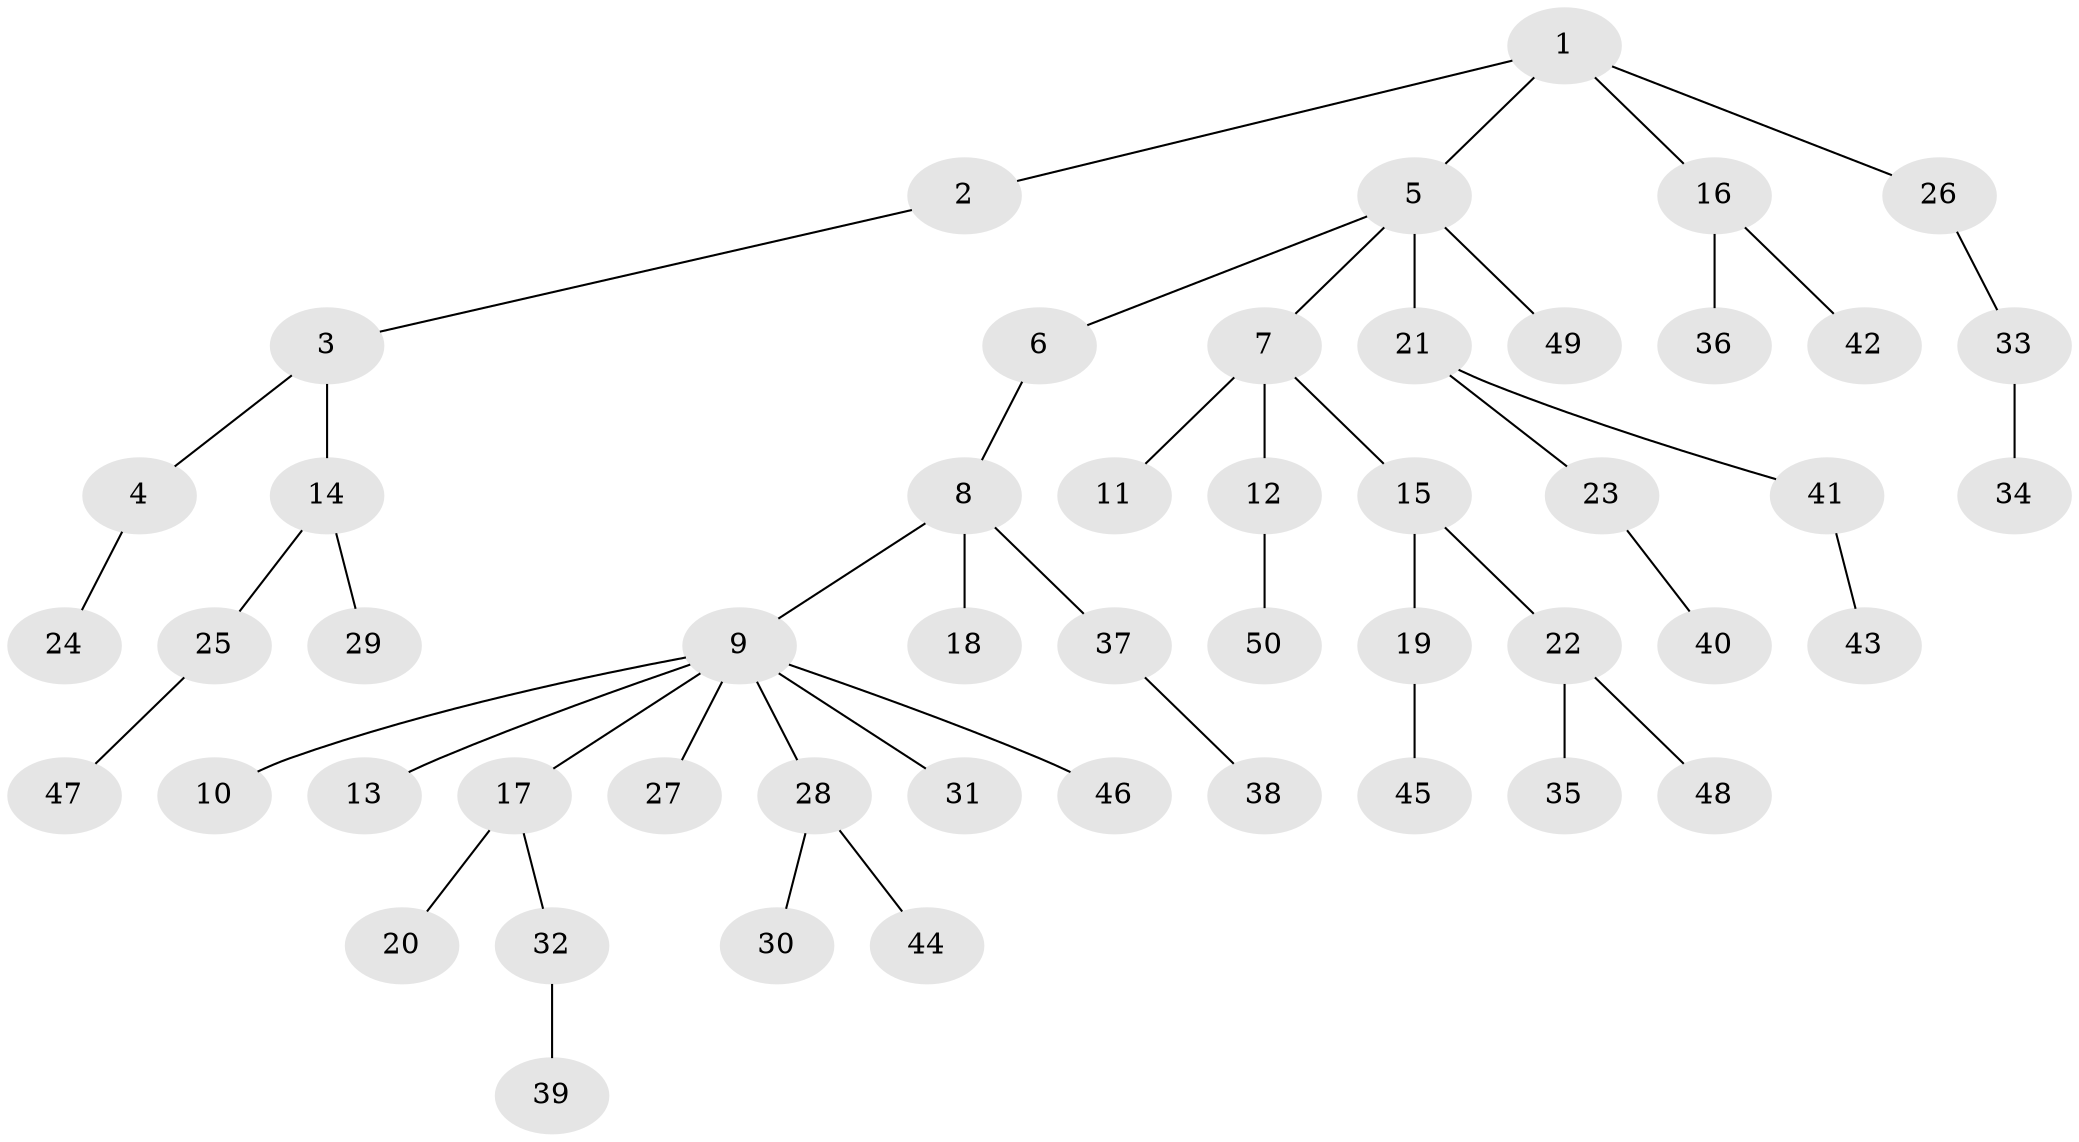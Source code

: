 // coarse degree distribution, {4: 0.0625, 3: 0.125, 1: 0.59375, 6: 0.03125, 7: 0.03125, 2: 0.15625}
// Generated by graph-tools (version 1.1) at 2025/42/03/06/25 10:42:02]
// undirected, 50 vertices, 49 edges
graph export_dot {
graph [start="1"]
  node [color=gray90,style=filled];
  1;
  2;
  3;
  4;
  5;
  6;
  7;
  8;
  9;
  10;
  11;
  12;
  13;
  14;
  15;
  16;
  17;
  18;
  19;
  20;
  21;
  22;
  23;
  24;
  25;
  26;
  27;
  28;
  29;
  30;
  31;
  32;
  33;
  34;
  35;
  36;
  37;
  38;
  39;
  40;
  41;
  42;
  43;
  44;
  45;
  46;
  47;
  48;
  49;
  50;
  1 -- 2;
  1 -- 5;
  1 -- 16;
  1 -- 26;
  2 -- 3;
  3 -- 4;
  3 -- 14;
  4 -- 24;
  5 -- 6;
  5 -- 7;
  5 -- 21;
  5 -- 49;
  6 -- 8;
  7 -- 11;
  7 -- 12;
  7 -- 15;
  8 -- 9;
  8 -- 18;
  8 -- 37;
  9 -- 10;
  9 -- 13;
  9 -- 17;
  9 -- 27;
  9 -- 28;
  9 -- 31;
  9 -- 46;
  12 -- 50;
  14 -- 25;
  14 -- 29;
  15 -- 19;
  15 -- 22;
  16 -- 36;
  16 -- 42;
  17 -- 20;
  17 -- 32;
  19 -- 45;
  21 -- 23;
  21 -- 41;
  22 -- 35;
  22 -- 48;
  23 -- 40;
  25 -- 47;
  26 -- 33;
  28 -- 30;
  28 -- 44;
  32 -- 39;
  33 -- 34;
  37 -- 38;
  41 -- 43;
}
